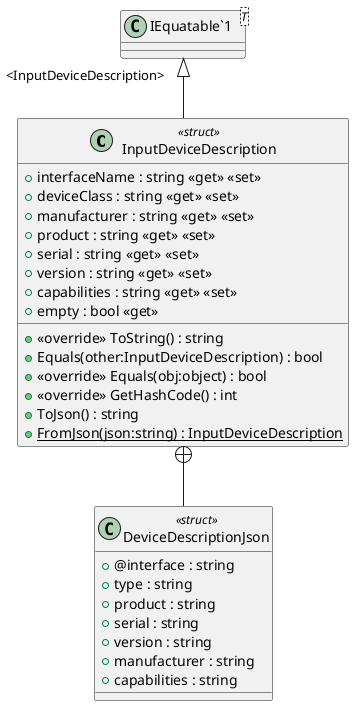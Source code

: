 @startuml
class InputDeviceDescription <<struct>> {
    + interfaceName : string <<get>> <<set>>
    + deviceClass : string <<get>> <<set>>
    + manufacturer : string <<get>> <<set>>
    + product : string <<get>> <<set>>
    + serial : string <<get>> <<set>>
    + version : string <<get>> <<set>>
    + capabilities : string <<get>> <<set>>
    + empty : bool <<get>>
    + <<override>> ToString() : string
    + Equals(other:InputDeviceDescription) : bool
    + <<override>> Equals(obj:object) : bool
    + <<override>> GetHashCode() : int
    + ToJson() : string
    + {static} FromJson(json:string) : InputDeviceDescription
}
class "IEquatable`1"<T> {
}
class DeviceDescriptionJson <<struct>> {
    + @interface : string
    + type : string
    + product : string
    + serial : string
    + version : string
    + manufacturer : string
    + capabilities : string
}
"IEquatable`1" "<InputDeviceDescription>" <|-- InputDeviceDescription
InputDeviceDescription +-- DeviceDescriptionJson
@enduml
